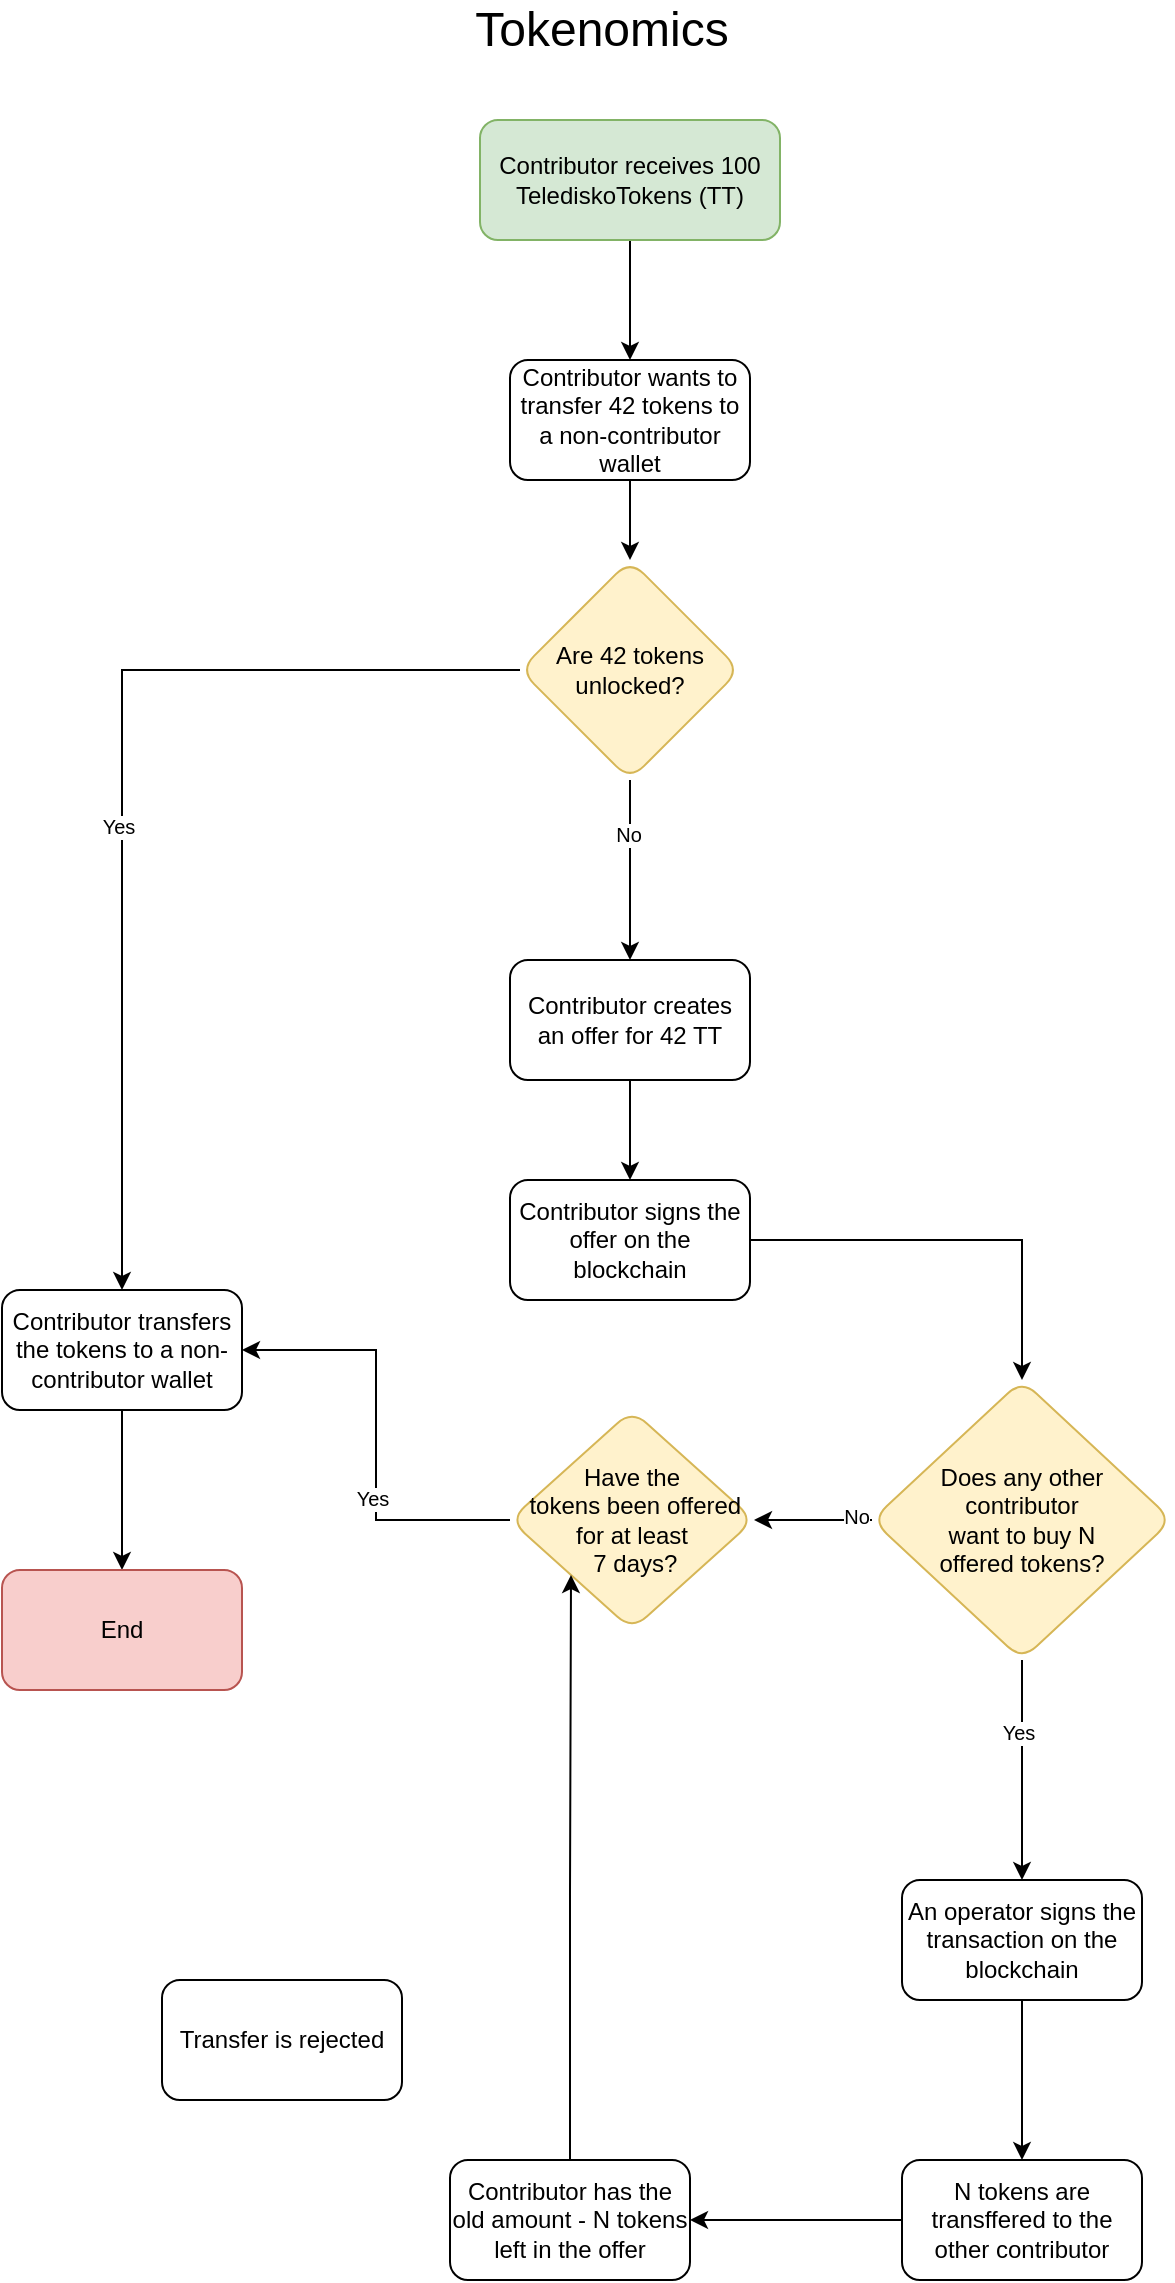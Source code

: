 <mxfile version="20.0.4" type="github">
  <diagram id="C5RBs43oDa-KdzZeNtuy" name="Page-1">
    <mxGraphModel dx="946" dy="1762" grid="1" gridSize="10" guides="1" tooltips="1" connect="1" arrows="1" fold="1" page="1" pageScale="1" pageWidth="827" pageHeight="1169" math="0" shadow="0">
      <root>
        <mxCell id="WIyWlLk6GJQsqaUBKTNV-0" />
        <mxCell id="WIyWlLk6GJQsqaUBKTNV-1" parent="WIyWlLk6GJQsqaUBKTNV-0" />
        <mxCell id="KQk1n74PzgF_zKmSvIXC-3" value="" style="edgeStyle=orthogonalEdgeStyle;rounded=0;orthogonalLoop=1;jettySize=auto;html=1;fontSize=24;" edge="1" parent="WIyWlLk6GJQsqaUBKTNV-1" source="WIyWlLk6GJQsqaUBKTNV-3" target="KQk1n74PzgF_zKmSvIXC-2">
          <mxGeometry relative="1" as="geometry" />
        </mxCell>
        <mxCell id="WIyWlLk6GJQsqaUBKTNV-3" value="Contributor receives 100 TelediskoTokens (TT)" style="rounded=1;whiteSpace=wrap;html=1;fontSize=12;glass=0;strokeWidth=1;shadow=0;fillColor=#d5e8d4;strokeColor=#82b366;" parent="WIyWlLk6GJQsqaUBKTNV-1" vertex="1">
          <mxGeometry x="339" y="-230" width="150" height="60" as="geometry" />
        </mxCell>
        <mxCell id="KQk1n74PzgF_zKmSvIXC-0" value="&lt;font style=&quot;font-size: 24px;&quot;&gt;Tokenomics&lt;/font&gt;" style="text;html=1;strokeColor=none;fillColor=none;align=center;verticalAlign=middle;whiteSpace=wrap;rounded=0;" vertex="1" parent="WIyWlLk6GJQsqaUBKTNV-1">
          <mxGeometry x="370" y="-290" width="60" height="30" as="geometry" />
        </mxCell>
        <mxCell id="KQk1n74PzgF_zKmSvIXC-41" value="" style="edgeStyle=orthogonalEdgeStyle;rounded=0;orthogonalLoop=1;jettySize=auto;html=1;fontSize=10;" edge="1" parent="WIyWlLk6GJQsqaUBKTNV-1" source="KQk1n74PzgF_zKmSvIXC-2" target="KQk1n74PzgF_zKmSvIXC-40">
          <mxGeometry relative="1" as="geometry" />
        </mxCell>
        <mxCell id="KQk1n74PzgF_zKmSvIXC-2" value="Contributor wants to transfer 42 tokens to a non-contributor wallet" style="whiteSpace=wrap;html=1;rounded=1;glass=0;strokeWidth=1;shadow=0;" vertex="1" parent="WIyWlLk6GJQsqaUBKTNV-1">
          <mxGeometry x="354" y="-110" width="120" height="60" as="geometry" />
        </mxCell>
        <mxCell id="KQk1n74PzgF_zKmSvIXC-15" value="" style="edgeStyle=orthogonalEdgeStyle;rounded=0;orthogonalLoop=1;jettySize=auto;html=1;fontSize=10;" edge="1" parent="WIyWlLk6GJQsqaUBKTNV-1" source="KQk1n74PzgF_zKmSvIXC-6" target="KQk1n74PzgF_zKmSvIXC-14">
          <mxGeometry relative="1" as="geometry" />
        </mxCell>
        <mxCell id="KQk1n74PzgF_zKmSvIXC-35" value="Yes" style="edgeLabel;html=1;align=center;verticalAlign=middle;resizable=0;points=[];fontSize=10;" vertex="1" connectable="0" parent="KQk1n74PzgF_zKmSvIXC-15">
          <mxGeometry x="-0.284" y="2" relative="1" as="geometry">
            <mxPoint as="offset" />
          </mxGeometry>
        </mxCell>
        <mxCell id="KQk1n74PzgF_zKmSvIXC-6" value="Have the&lt;br&gt;&amp;nbsp;tokens been offered for at least&lt;br&gt;&amp;nbsp;7 days?" style="rhombus;whiteSpace=wrap;html=1;rounded=1;glass=0;strokeWidth=1;shadow=0;fillColor=#fff2cc;strokeColor=#d6b656;align=center;" vertex="1" parent="WIyWlLk6GJQsqaUBKTNV-1">
          <mxGeometry x="354" y="415" width="122" height="110" as="geometry" />
        </mxCell>
        <mxCell id="KQk1n74PzgF_zKmSvIXC-12" value="" style="edgeStyle=orthogonalEdgeStyle;rounded=0;orthogonalLoop=1;jettySize=auto;html=1;fontSize=10;" edge="1" parent="WIyWlLk6GJQsqaUBKTNV-1" source="KQk1n74PzgF_zKmSvIXC-8" target="KQk1n74PzgF_zKmSvIXC-11">
          <mxGeometry relative="1" as="geometry" />
        </mxCell>
        <mxCell id="KQk1n74PzgF_zKmSvIXC-8" value="Contributor creates an offer for 42 TT" style="whiteSpace=wrap;html=1;rounded=1;glass=0;strokeWidth=1;shadow=0;" vertex="1" parent="WIyWlLk6GJQsqaUBKTNV-1">
          <mxGeometry x="354" y="190" width="120" height="60" as="geometry" />
        </mxCell>
        <mxCell id="KQk1n74PzgF_zKmSvIXC-17" value="" style="edgeStyle=orthogonalEdgeStyle;rounded=0;orthogonalLoop=1;jettySize=auto;html=1;fontSize=10;" edge="1" parent="WIyWlLk6GJQsqaUBKTNV-1" source="KQk1n74PzgF_zKmSvIXC-11" target="KQk1n74PzgF_zKmSvIXC-16">
          <mxGeometry relative="1" as="geometry" />
        </mxCell>
        <mxCell id="KQk1n74PzgF_zKmSvIXC-11" value="Contributor signs the offer on the blockchain" style="whiteSpace=wrap;html=1;rounded=1;glass=0;strokeWidth=1;shadow=0;" vertex="1" parent="WIyWlLk6GJQsqaUBKTNV-1">
          <mxGeometry x="354" y="300" width="120" height="60" as="geometry" />
        </mxCell>
        <mxCell id="KQk1n74PzgF_zKmSvIXC-37" value="" style="edgeStyle=orthogonalEdgeStyle;rounded=0;orthogonalLoop=1;jettySize=auto;html=1;fontSize=10;" edge="1" parent="WIyWlLk6GJQsqaUBKTNV-1" source="KQk1n74PzgF_zKmSvIXC-14" target="KQk1n74PzgF_zKmSvIXC-36">
          <mxGeometry relative="1" as="geometry" />
        </mxCell>
        <mxCell id="KQk1n74PzgF_zKmSvIXC-14" value="Contributor transfers the tokens to a non-contributor wallet" style="whiteSpace=wrap;html=1;rounded=1;glass=0;strokeWidth=1;shadow=0;" vertex="1" parent="WIyWlLk6GJQsqaUBKTNV-1">
          <mxGeometry x="100" y="355" width="120" height="60" as="geometry" />
        </mxCell>
        <mxCell id="KQk1n74PzgF_zKmSvIXC-19" value="" style="edgeStyle=orthogonalEdgeStyle;rounded=0;orthogonalLoop=1;jettySize=auto;html=1;fontSize=10;" edge="1" parent="WIyWlLk6GJQsqaUBKTNV-1" source="KQk1n74PzgF_zKmSvIXC-16" target="KQk1n74PzgF_zKmSvIXC-18">
          <mxGeometry relative="1" as="geometry" />
        </mxCell>
        <mxCell id="KQk1n74PzgF_zKmSvIXC-23" value="Yes" style="edgeLabel;html=1;align=center;verticalAlign=middle;resizable=0;points=[];fontSize=10;" vertex="1" connectable="0" parent="KQk1n74PzgF_zKmSvIXC-19">
          <mxGeometry x="-0.358" y="-2" relative="1" as="geometry">
            <mxPoint as="offset" />
          </mxGeometry>
        </mxCell>
        <mxCell id="KQk1n74PzgF_zKmSvIXC-32" style="edgeStyle=orthogonalEdgeStyle;rounded=0;orthogonalLoop=1;jettySize=auto;html=1;entryX=1;entryY=0.5;entryDx=0;entryDy=0;fontSize=10;" edge="1" parent="WIyWlLk6GJQsqaUBKTNV-1" source="KQk1n74PzgF_zKmSvIXC-16" target="KQk1n74PzgF_zKmSvIXC-6">
          <mxGeometry relative="1" as="geometry">
            <Array as="points" />
          </mxGeometry>
        </mxCell>
        <mxCell id="KQk1n74PzgF_zKmSvIXC-33" value="No" style="edgeLabel;html=1;align=center;verticalAlign=middle;resizable=0;points=[];fontSize=10;" vertex="1" connectable="0" parent="KQk1n74PzgF_zKmSvIXC-32">
          <mxGeometry x="-0.717" y="-2" relative="1" as="geometry">
            <mxPoint as="offset" />
          </mxGeometry>
        </mxCell>
        <mxCell id="KQk1n74PzgF_zKmSvIXC-16" value="Does any other &lt;br&gt;contributor &lt;br&gt;want to buy N &lt;br&gt;offered tokens?" style="rhombus;whiteSpace=wrap;html=1;rounded=1;glass=0;strokeWidth=1;shadow=0;fillColor=#fff2cc;strokeColor=#d6b656;" vertex="1" parent="WIyWlLk6GJQsqaUBKTNV-1">
          <mxGeometry x="535" y="400" width="150" height="140" as="geometry" />
        </mxCell>
        <mxCell id="KQk1n74PzgF_zKmSvIXC-26" value="" style="edgeStyle=orthogonalEdgeStyle;rounded=0;orthogonalLoop=1;jettySize=auto;html=1;fontSize=10;" edge="1" parent="WIyWlLk6GJQsqaUBKTNV-1" source="KQk1n74PzgF_zKmSvIXC-18" target="KQk1n74PzgF_zKmSvIXC-25">
          <mxGeometry relative="1" as="geometry" />
        </mxCell>
        <mxCell id="KQk1n74PzgF_zKmSvIXC-18" value="An operator signs the transaction on the blockchain" style="whiteSpace=wrap;html=1;rounded=1;glass=0;strokeWidth=1;shadow=0;" vertex="1" parent="WIyWlLk6GJQsqaUBKTNV-1">
          <mxGeometry x="550" y="650" width="120" height="60" as="geometry" />
        </mxCell>
        <mxCell id="KQk1n74PzgF_zKmSvIXC-29" value="" style="edgeStyle=orthogonalEdgeStyle;rounded=0;orthogonalLoop=1;jettySize=auto;html=1;fontSize=10;" edge="1" parent="WIyWlLk6GJQsqaUBKTNV-1" source="KQk1n74PzgF_zKmSvIXC-25" target="KQk1n74PzgF_zKmSvIXC-28">
          <mxGeometry relative="1" as="geometry" />
        </mxCell>
        <mxCell id="KQk1n74PzgF_zKmSvIXC-25" value="N tokens are transffered to the other contributor" style="whiteSpace=wrap;html=1;rounded=1;glass=0;strokeWidth=1;shadow=0;" vertex="1" parent="WIyWlLk6GJQsqaUBKTNV-1">
          <mxGeometry x="550" y="790" width="120" height="60" as="geometry" />
        </mxCell>
        <mxCell id="KQk1n74PzgF_zKmSvIXC-34" style="edgeStyle=orthogonalEdgeStyle;rounded=0;orthogonalLoop=1;jettySize=auto;html=1;entryX=0;entryY=1;entryDx=0;entryDy=0;fontSize=10;" edge="1" parent="WIyWlLk6GJQsqaUBKTNV-1" source="KQk1n74PzgF_zKmSvIXC-28" target="KQk1n74PzgF_zKmSvIXC-6">
          <mxGeometry relative="1" as="geometry" />
        </mxCell>
        <mxCell id="KQk1n74PzgF_zKmSvIXC-28" value="Contributor has the old amount - N tokens left in the offer" style="whiteSpace=wrap;html=1;rounded=1;glass=0;strokeWidth=1;shadow=0;" vertex="1" parent="WIyWlLk6GJQsqaUBKTNV-1">
          <mxGeometry x="324" y="790" width="120" height="60" as="geometry" />
        </mxCell>
        <mxCell id="KQk1n74PzgF_zKmSvIXC-36" value="End" style="whiteSpace=wrap;html=1;rounded=1;glass=0;strokeWidth=1;shadow=0;fillColor=#f8cecc;strokeColor=#b85450;" vertex="1" parent="WIyWlLk6GJQsqaUBKTNV-1">
          <mxGeometry x="100" y="495" width="120" height="60" as="geometry" />
        </mxCell>
        <mxCell id="KQk1n74PzgF_zKmSvIXC-39" value="Transfer is rejected" style="whiteSpace=wrap;html=1;rounded=1;glass=0;strokeWidth=1;shadow=0;" vertex="1" parent="WIyWlLk6GJQsqaUBKTNV-1">
          <mxGeometry x="180" y="700" width="120" height="60" as="geometry" />
        </mxCell>
        <mxCell id="KQk1n74PzgF_zKmSvIXC-42" style="edgeStyle=orthogonalEdgeStyle;rounded=0;orthogonalLoop=1;jettySize=auto;html=1;entryX=0.5;entryY=0;entryDx=0;entryDy=0;fontSize=10;" edge="1" parent="WIyWlLk6GJQsqaUBKTNV-1" source="KQk1n74PzgF_zKmSvIXC-40" target="KQk1n74PzgF_zKmSvIXC-8">
          <mxGeometry relative="1" as="geometry" />
        </mxCell>
        <mxCell id="KQk1n74PzgF_zKmSvIXC-43" value="No" style="edgeLabel;html=1;align=center;verticalAlign=middle;resizable=0;points=[];fontSize=10;" vertex="1" connectable="0" parent="KQk1n74PzgF_zKmSvIXC-42">
          <mxGeometry x="-0.411" y="-1" relative="1" as="geometry">
            <mxPoint as="offset" />
          </mxGeometry>
        </mxCell>
        <mxCell id="KQk1n74PzgF_zKmSvIXC-44" style="edgeStyle=orthogonalEdgeStyle;rounded=0;orthogonalLoop=1;jettySize=auto;html=1;fontSize=10;" edge="1" parent="WIyWlLk6GJQsqaUBKTNV-1" source="KQk1n74PzgF_zKmSvIXC-40" target="KQk1n74PzgF_zKmSvIXC-14">
          <mxGeometry relative="1" as="geometry" />
        </mxCell>
        <mxCell id="KQk1n74PzgF_zKmSvIXC-45" value="Yes" style="edgeLabel;html=1;align=center;verticalAlign=middle;resizable=0;points=[];fontSize=10;" vertex="1" connectable="0" parent="KQk1n74PzgF_zKmSvIXC-44">
          <mxGeometry x="0.083" y="-2" relative="1" as="geometry">
            <mxPoint y="1" as="offset" />
          </mxGeometry>
        </mxCell>
        <mxCell id="KQk1n74PzgF_zKmSvIXC-40" value="Are 42 tokens unlocked?" style="rhombus;whiteSpace=wrap;html=1;rounded=1;glass=0;strokeWidth=1;shadow=0;fillColor=#fff2cc;strokeColor=#d6b656;" vertex="1" parent="WIyWlLk6GJQsqaUBKTNV-1">
          <mxGeometry x="359" y="-10" width="110" height="110" as="geometry" />
        </mxCell>
      </root>
    </mxGraphModel>
  </diagram>
</mxfile>
